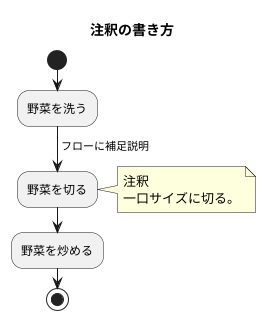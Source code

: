 @startuml 注釈
title 注釈の書き方
start
:野菜を洗う;
-> フローに補足説明;
:野菜を切る;
note right
注釈
一口サイズに切る。
end note
:野菜を炒める;
stop
@enduml
